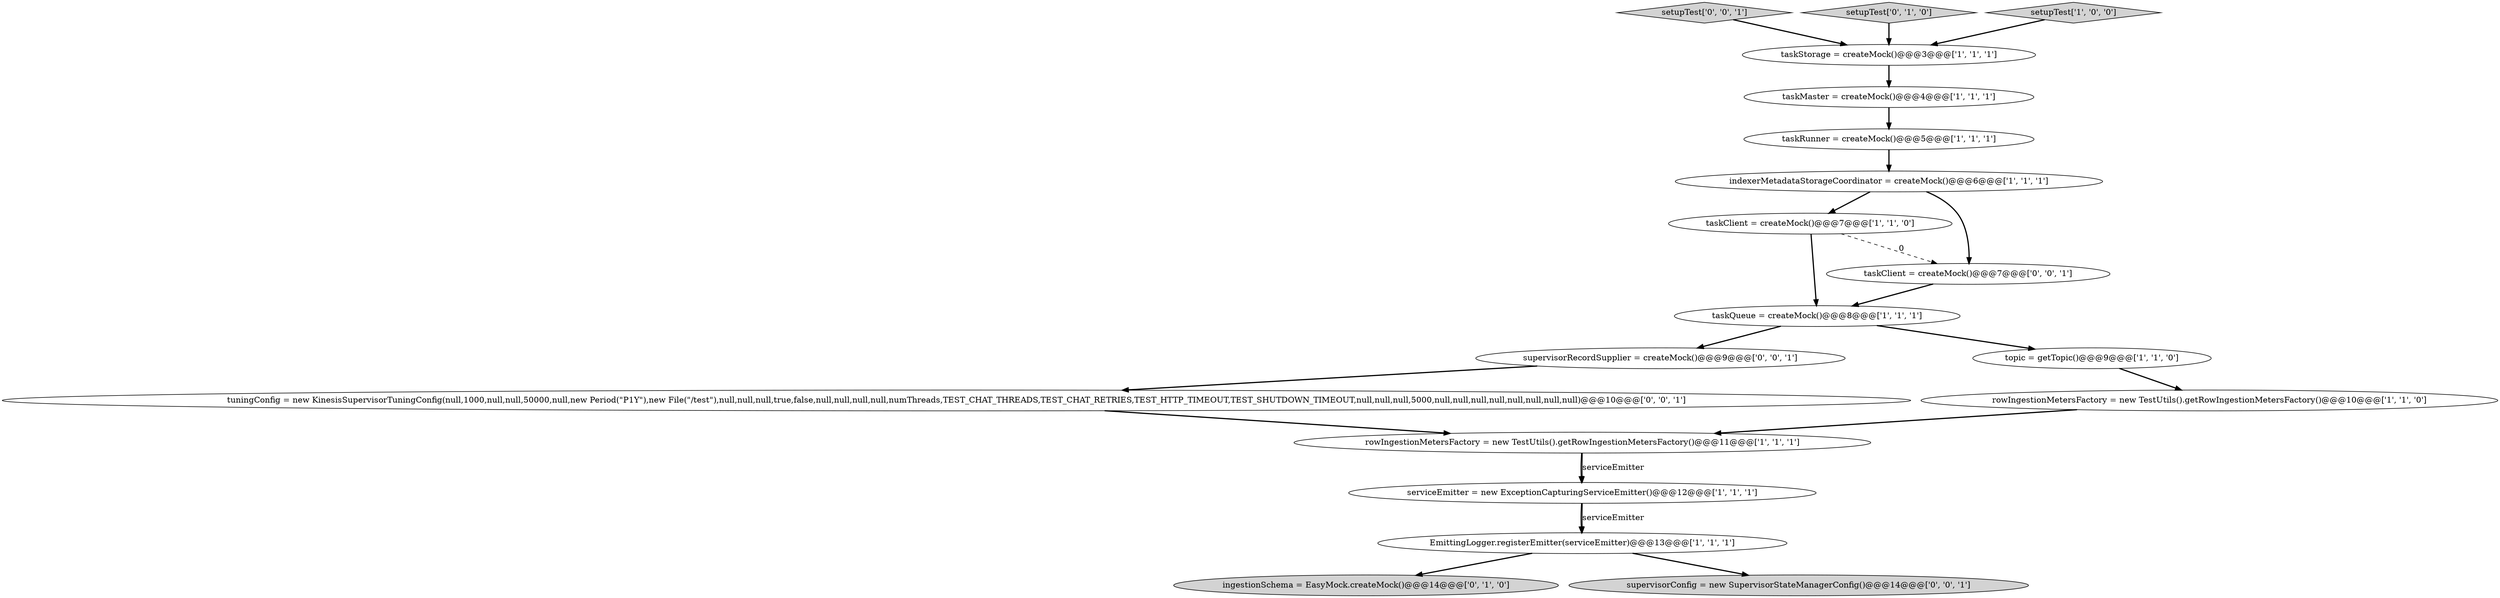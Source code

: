 digraph {
18 [style = filled, label = "supervisorRecordSupplier = createMock()@@@9@@@['0', '0', '1']", fillcolor = white, shape = ellipse image = "AAA0AAABBB3BBB"];
10 [style = filled, label = "indexerMetadataStorageCoordinator = createMock()@@@6@@@['1', '1', '1']", fillcolor = white, shape = ellipse image = "AAA0AAABBB1BBB"];
16 [style = filled, label = "setupTest['0', '0', '1']", fillcolor = lightgray, shape = diamond image = "AAA0AAABBB3BBB"];
1 [style = filled, label = "taskMaster = createMock()@@@4@@@['1', '1', '1']", fillcolor = white, shape = ellipse image = "AAA0AAABBB1BBB"];
6 [style = filled, label = "taskRunner = createMock()@@@5@@@['1', '1', '1']", fillcolor = white, shape = ellipse image = "AAA0AAABBB1BBB"];
12 [style = filled, label = "setupTest['0', '1', '0']", fillcolor = lightgray, shape = diamond image = "AAA0AAABBB2BBB"];
13 [style = filled, label = "ingestionSchema = EasyMock.createMock()@@@14@@@['0', '1', '0']", fillcolor = lightgray, shape = ellipse image = "AAA1AAABBB2BBB"];
2 [style = filled, label = "topic = getTopic()@@@9@@@['1', '1', '0']", fillcolor = white, shape = ellipse image = "AAA0AAABBB1BBB"];
3 [style = filled, label = "rowIngestionMetersFactory = new TestUtils().getRowIngestionMetersFactory()@@@10@@@['1', '1', '0']", fillcolor = white, shape = ellipse image = "AAA0AAABBB1BBB"];
4 [style = filled, label = "EmittingLogger.registerEmitter(serviceEmitter)@@@13@@@['1', '1', '1']", fillcolor = white, shape = ellipse image = "AAA0AAABBB1BBB"];
8 [style = filled, label = "taskQueue = createMock()@@@8@@@['1', '1', '1']", fillcolor = white, shape = ellipse image = "AAA0AAABBB1BBB"];
11 [style = filled, label = "taskClient = createMock()@@@7@@@['1', '1', '0']", fillcolor = white, shape = ellipse image = "AAA0AAABBB1BBB"];
14 [style = filled, label = "taskClient = createMock()@@@7@@@['0', '0', '1']", fillcolor = white, shape = ellipse image = "AAA0AAABBB3BBB"];
17 [style = filled, label = "supervisorConfig = new SupervisorStateManagerConfig()@@@14@@@['0', '0', '1']", fillcolor = lightgray, shape = ellipse image = "AAA0AAABBB3BBB"];
7 [style = filled, label = "taskStorage = createMock()@@@3@@@['1', '1', '1']", fillcolor = white, shape = ellipse image = "AAA0AAABBB1BBB"];
0 [style = filled, label = "rowIngestionMetersFactory = new TestUtils().getRowIngestionMetersFactory()@@@11@@@['1', '1', '1']", fillcolor = white, shape = ellipse image = "AAA0AAABBB1BBB"];
15 [style = filled, label = "tuningConfig = new KinesisSupervisorTuningConfig(null,1000,null,null,50000,null,new Period(\"P1Y\"),new File(\"/test\"),null,null,null,true,false,null,null,null,null,numThreads,TEST_CHAT_THREADS,TEST_CHAT_RETRIES,TEST_HTTP_TIMEOUT,TEST_SHUTDOWN_TIMEOUT,null,null,null,5000,null,null,null,null,null,null,null,null)@@@10@@@['0', '0', '1']", fillcolor = white, shape = ellipse image = "AAA0AAABBB3BBB"];
9 [style = filled, label = "serviceEmitter = new ExceptionCapturingServiceEmitter()@@@12@@@['1', '1', '1']", fillcolor = white, shape = ellipse image = "AAA0AAABBB1BBB"];
5 [style = filled, label = "setupTest['1', '0', '0']", fillcolor = lightgray, shape = diamond image = "AAA0AAABBB1BBB"];
12->7 [style = bold, label=""];
9->4 [style = bold, label=""];
0->9 [style = bold, label=""];
4->17 [style = bold, label=""];
10->11 [style = bold, label=""];
1->6 [style = bold, label=""];
2->3 [style = bold, label=""];
6->10 [style = bold, label=""];
8->18 [style = bold, label=""];
8->2 [style = bold, label=""];
15->0 [style = bold, label=""];
11->8 [style = bold, label=""];
3->0 [style = bold, label=""];
14->8 [style = bold, label=""];
4->13 [style = bold, label=""];
16->7 [style = bold, label=""];
7->1 [style = bold, label=""];
0->9 [style = solid, label="serviceEmitter"];
9->4 [style = solid, label="serviceEmitter"];
10->14 [style = bold, label=""];
5->7 [style = bold, label=""];
11->14 [style = dashed, label="0"];
18->15 [style = bold, label=""];
}
